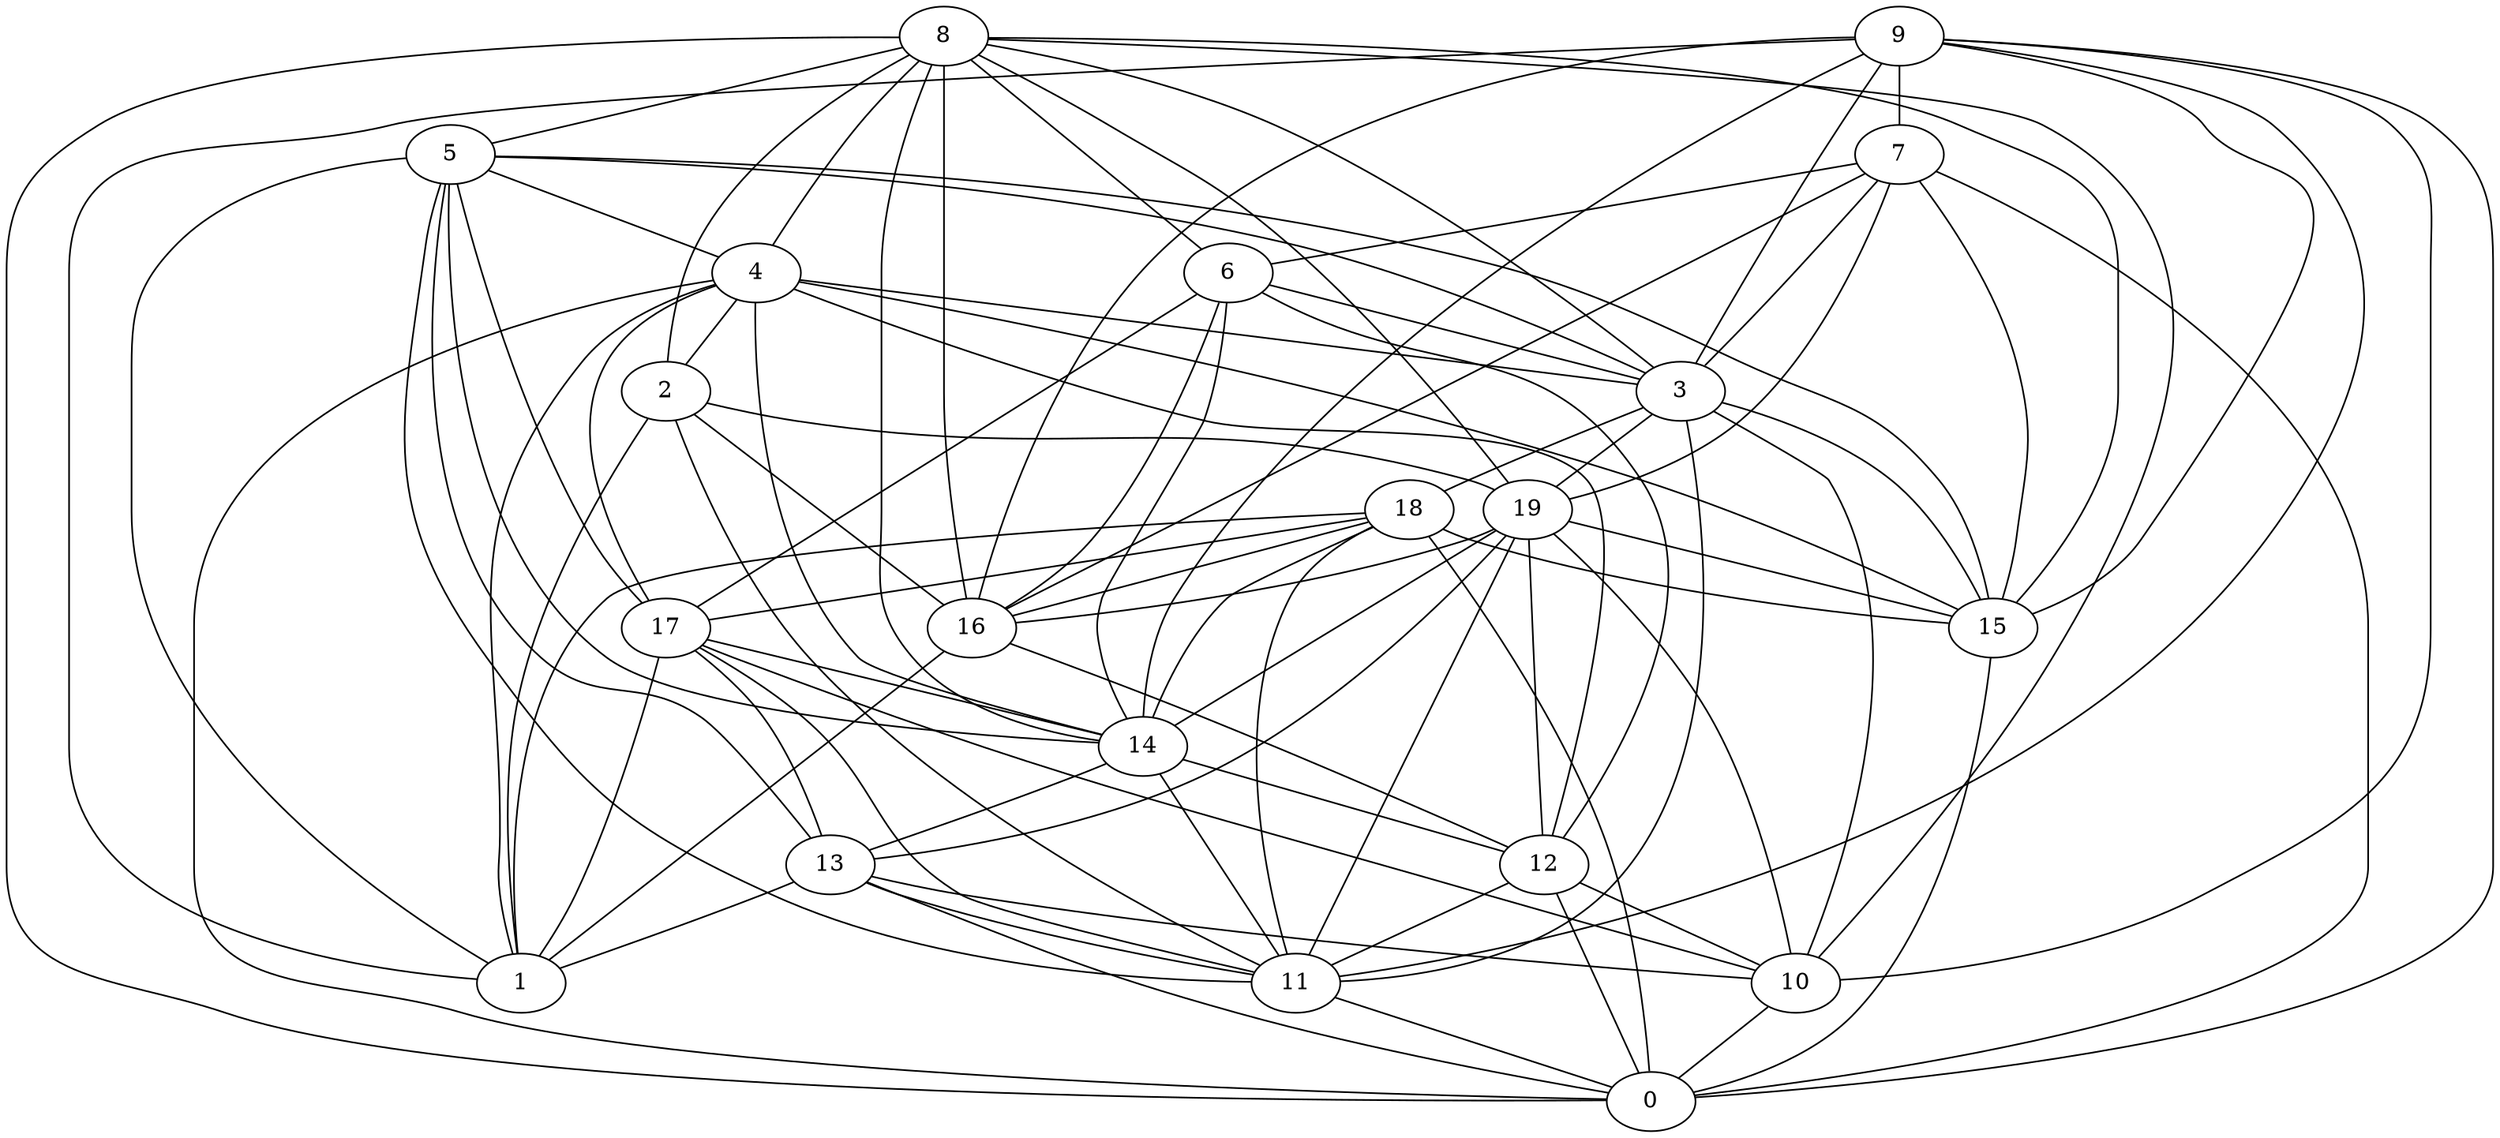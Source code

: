 digraph GG_graph {

subgraph G_graph {
edge [color = black]
"12" -> "10" [dir = none]
"12" -> "11" [dir = none]
"19" -> "11" [dir = none]
"19" -> "12" [dir = none]
"19" -> "16" [dir = none]
"19" -> "13" [dir = none]
"6" -> "17" [dir = none]
"6" -> "3" [dir = none]
"6" -> "14" [dir = none]
"14" -> "13" [dir = none]
"14" -> "11" [dir = none]
"15" -> "0" [dir = none]
"13" -> "10" [dir = none]
"13" -> "11" [dir = none]
"13" -> "1" [dir = none]
"8" -> "4" [dir = none]
"8" -> "15" [dir = none]
"8" -> "0" [dir = none]
"8" -> "19" [dir = none]
"8" -> "16" [dir = none]
"8" -> "6" [dir = none]
"8" -> "3" [dir = none]
"8" -> "5" [dir = none]
"9" -> "16" [dir = none]
"9" -> "7" [dir = none]
"9" -> "1" [dir = none]
"9" -> "3" [dir = none]
"9" -> "15" [dir = none]
"7" -> "19" [dir = none]
"7" -> "16" [dir = none]
"17" -> "11" [dir = none]
"17" -> "13" [dir = none]
"17" -> "1" [dir = none]
"17" -> "10" [dir = none]
"5" -> "4" [dir = none]
"5" -> "3" [dir = none]
"5" -> "17" [dir = none]
"16" -> "1" [dir = none]
"16" -> "12" [dir = none]
"3" -> "19" [dir = none]
"3" -> "18" [dir = none]
"3" -> "11" [dir = none]
"2" -> "19" [dir = none]
"2" -> "11" [dir = none]
"2" -> "16" [dir = none]
"18" -> "16" [dir = none]
"18" -> "14" [dir = none]
"18" -> "11" [dir = none]
"18" -> "17" [dir = none]
"18" -> "15" [dir = none]
"18" -> "0" [dir = none]
"18" -> "1" [dir = none]
"4" -> "2" [dir = none]
"4" -> "1" [dir = none]
"4" -> "3" [dir = none]
"4" -> "0" [dir = none]
"4" -> "14" [dir = none]
"9" -> "11" [dir = none]
"4" -> "12" [dir = none]
"4" -> "17" [dir = none]
"9" -> "14" [dir = none]
"11" -> "0" [dir = none]
"9" -> "10" [dir = none]
"17" -> "14" [dir = none]
"7" -> "3" [dir = none]
"13" -> "0" [dir = none]
"7" -> "15" [dir = none]
"6" -> "12" [dir = none]
"19" -> "15" [dir = none]
"5" -> "15" [dir = none]
"6" -> "16" [dir = none]
"19" -> "10" [dir = none]
"3" -> "15" [dir = none]
"5" -> "1" [dir = none]
"5" -> "11" [dir = none]
"8" -> "2" [dir = none]
"7" -> "6" [dir = none]
"2" -> "1" [dir = none]
"14" -> "12" [dir = none]
"3" -> "10" [dir = none]
"5" -> "13" [dir = none]
"8" -> "14" [dir = none]
"7" -> "0" [dir = none]
"4" -> "15" [dir = none]
"9" -> "0" [dir = none]
"8" -> "10" [dir = none]
"5" -> "14" [dir = none]
"12" -> "0" [dir = none]
"19" -> "14" [dir = none]
"10" -> "0" [dir = none]
}

}
